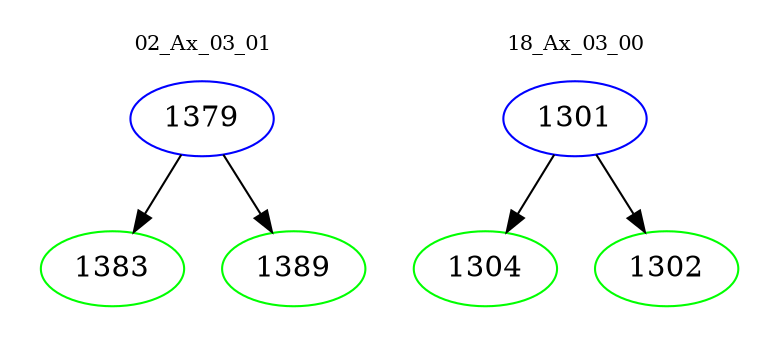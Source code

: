 digraph{
subgraph cluster_0 {
color = white
label = "02_Ax_03_01";
fontsize=10;
T0_1379 [label="1379", color="blue"]
T0_1379 -> T0_1383 [color="black"]
T0_1383 [label="1383", color="green"]
T0_1379 -> T0_1389 [color="black"]
T0_1389 [label="1389", color="green"]
}
subgraph cluster_1 {
color = white
label = "18_Ax_03_00";
fontsize=10;
T1_1301 [label="1301", color="blue"]
T1_1301 -> T1_1304 [color="black"]
T1_1304 [label="1304", color="green"]
T1_1301 -> T1_1302 [color="black"]
T1_1302 [label="1302", color="green"]
}
}
